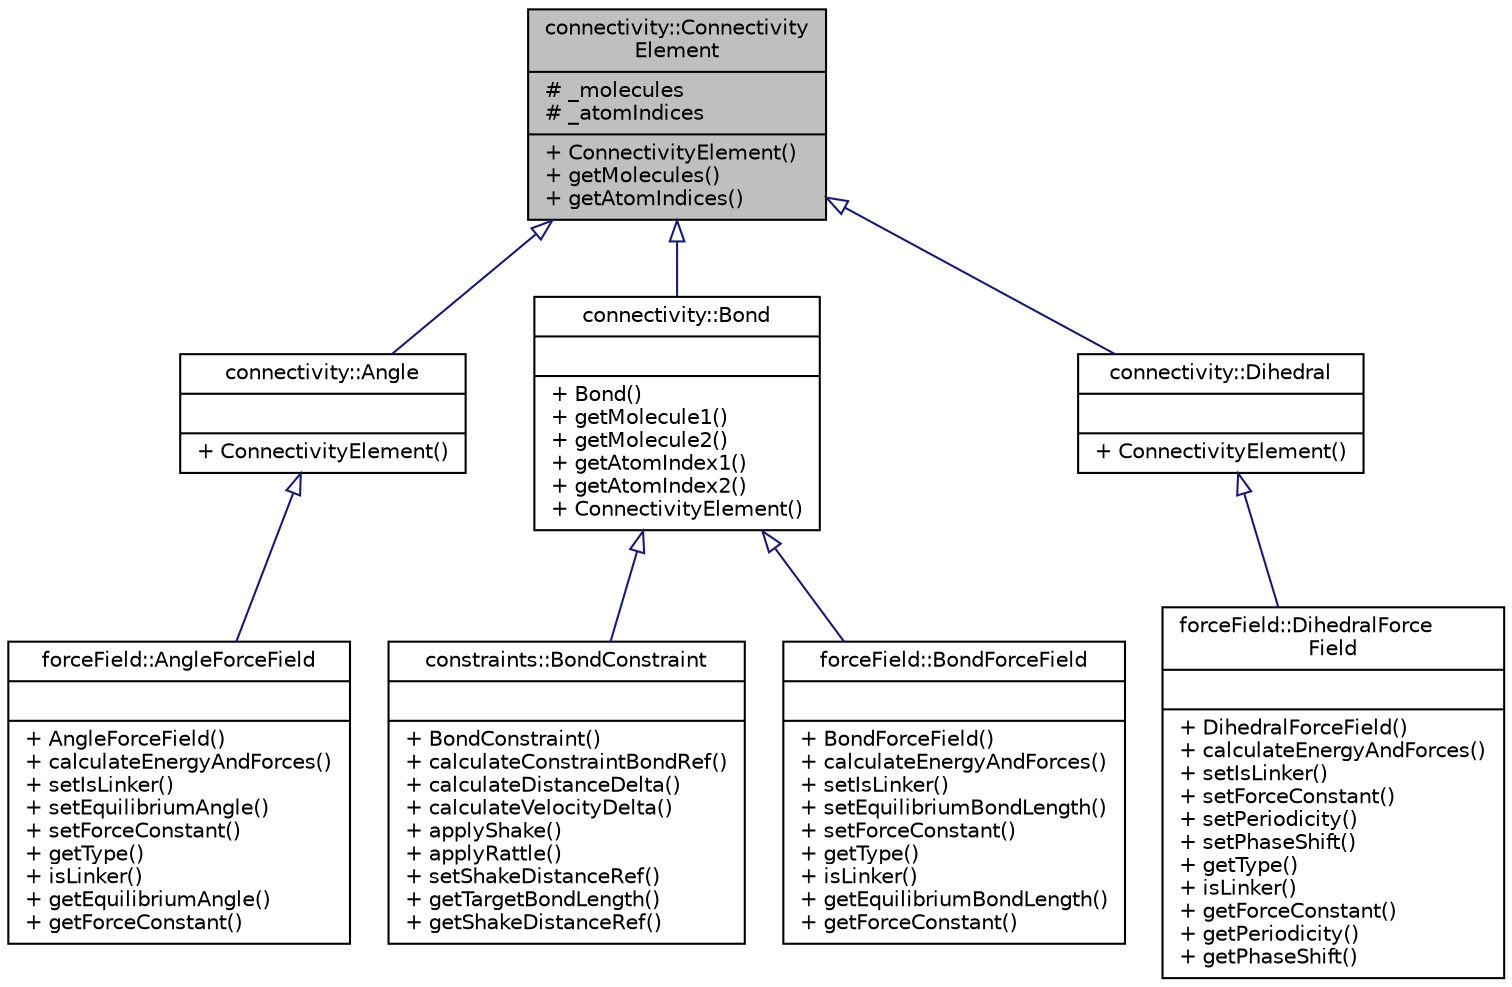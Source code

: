 digraph "connectivity::ConnectivityElement"
{
 // LATEX_PDF_SIZE
  edge [fontname="Helvetica",fontsize="10",labelfontname="Helvetica",labelfontsize="10"];
  node [fontname="Helvetica",fontsize="10",shape=record];
  Node1 [label="{connectivity::Connectivity\lElement\n|# _molecules\l# _atomIndices\l|+ ConnectivityElement()\l+ getMolecules()\l+ getAtomIndices()\l}",height=0.2,width=0.4,color="black", fillcolor="grey75", style="filled", fontcolor="black",tooltip="Represents a connectivity element between n atoms."];
  Node1 -> Node2 [dir="back",color="midnightblue",fontsize="10",style="solid",arrowtail="onormal",fontname="Helvetica"];
  Node2 [label="{connectivity::Angle\n||+ ConnectivityElement()\l}",height=0.2,width=0.4,color="black", fillcolor="white", style="filled",URL="$classconnectivity_1_1Angle.html",tooltip="Represents an angle between three atoms."];
  Node2 -> Node3 [dir="back",color="midnightblue",fontsize="10",style="solid",arrowtail="onormal",fontname="Helvetica"];
  Node3 [label="{forceField::AngleForceField\n||+ AngleForceField()\l+ calculateEnergyAndForces()\l+ setIsLinker()\l+ setEquilibriumAngle()\l+ setForceConstant()\l+ getType()\l+ isLinker()\l+ getEquilibriumAngle()\l+ getForceConstant()\l}",height=0.2,width=0.4,color="black", fillcolor="white", style="filled",URL="$classforceField_1_1AngleForceField.html",tooltip=" "];
  Node1 -> Node4 [dir="back",color="midnightblue",fontsize="10",style="solid",arrowtail="onormal",fontname="Helvetica"];
  Node4 [label="{connectivity::Bond\n||+ Bond()\l+ getMolecule1()\l+ getMolecule2()\l+ getAtomIndex1()\l+ getAtomIndex2()\l+ ConnectivityElement()\l}",height=0.2,width=0.4,color="black", fillcolor="white", style="filled",URL="$classconnectivity_1_1Bond.html",tooltip="Represents a bond between two atoms."];
  Node4 -> Node5 [dir="back",color="midnightblue",fontsize="10",style="solid",arrowtail="onormal",fontname="Helvetica"];
  Node5 [label="{constraints::BondConstraint\n||+ BondConstraint()\l+ calculateConstraintBondRef()\l+ calculateDistanceDelta()\l+ calculateVelocityDelta()\l+ applyShake()\l+ applyRattle()\l+ setShakeDistanceRef()\l+ getTargetBondLength()\l+ getShakeDistanceRef()\l}",height=0.2,width=0.4,color="black", fillcolor="white", style="filled",URL="$classconstraints_1_1BondConstraint.html",tooltip="constraint object for single bond length"];
  Node4 -> Node6 [dir="back",color="midnightblue",fontsize="10",style="solid",arrowtail="onormal",fontname="Helvetica"];
  Node6 [label="{forceField::BondForceField\n||+ BondForceField()\l+ calculateEnergyAndForces()\l+ setIsLinker()\l+ setEquilibriumBondLength()\l+ setForceConstant()\l+ getType()\l+ isLinker()\l+ getEquilibriumBondLength()\l+ getForceConstant()\l}",height=0.2,width=0.4,color="black", fillcolor="white", style="filled",URL="$classforceField_1_1BondForceField.html",tooltip="force field object for single angle"];
  Node1 -> Node7 [dir="back",color="midnightblue",fontsize="10",style="solid",arrowtail="onormal",fontname="Helvetica"];
  Node7 [label="{connectivity::Dihedral\n||+ ConnectivityElement()\l}",height=0.2,width=0.4,color="black", fillcolor="white", style="filled",URL="$classconnectivity_1_1Dihedral.html",tooltip="dihedral object containing all dihedral information"];
  Node7 -> Node8 [dir="back",color="midnightblue",fontsize="10",style="solid",arrowtail="onormal",fontname="Helvetica"];
  Node8 [label="{forceField::DihedralForce\lField\n||+ DihedralForceField()\l+ calculateEnergyAndForces()\l+ setIsLinker()\l+ setForceConstant()\l+ setPeriodicity()\l+ setPhaseShift()\l+ getType()\l+ isLinker()\l+ getForceConstant()\l+ getPeriodicity()\l+ getPhaseShift()\l}",height=0.2,width=0.4,color="black", fillcolor="white", style="filled",URL="$classforceField_1_1DihedralForceField.html",tooltip="Represents a dihedral between four atoms."];
}
